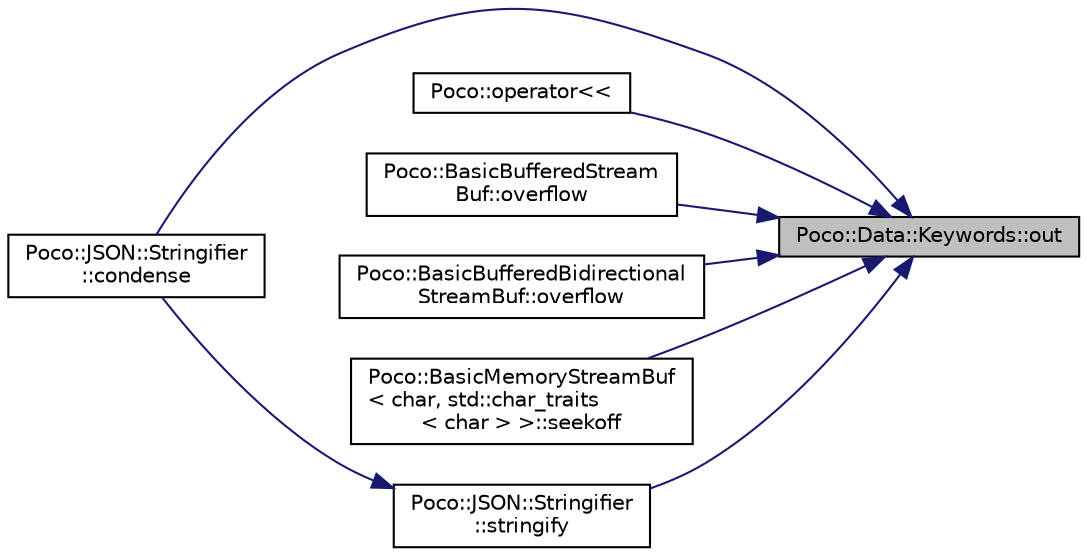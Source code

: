 digraph "Poco::Data::Keywords::out"
{
 // LATEX_PDF_SIZE
  edge [fontname="Helvetica",fontsize="10",labelfontname="Helvetica",labelfontsize="10"];
  node [fontname="Helvetica",fontsize="10",shape=record];
  rankdir="RL";
  Node1 [label="Poco::Data::Keywords::out",height=0.2,width=0.4,color="black", fillcolor="grey75", style="filled", fontcolor="black",tooltip="Convenience function for a more compact Binding creation."];
  Node1 -> Node2 [dir="back",color="midnightblue",fontsize="10",style="solid",fontname="Helvetica"];
  Node2 [label="Poco::JSON::Stringifier\l::condense",height=0.2,width=0.4,color="black", fillcolor="white", style="filled",URL="$classPoco_1_1JSON_1_1Stringifier.html#a104632ee658dd626d1ffe7b428946771",tooltip=" "];
  Node1 -> Node3 [dir="back",color="midnightblue",fontsize="10",style="solid",fontname="Helvetica"];
  Node3 [label="Poco::operator\<\<",height=0.2,width=0.4,color="black", fillcolor="white", style="filled",URL="$namespacePoco.html#aa1fa6711b34bd1ef78c0f09e994ef339",tooltip=" "];
  Node1 -> Node4 [dir="back",color="midnightblue",fontsize="10",style="solid",fontname="Helvetica"];
  Node4 [label="Poco::BasicBufferedStream\lBuf::overflow",height=0.2,width=0.4,color="black", fillcolor="white", style="filled",URL="$classPoco_1_1BasicBufferedStreamBuf.html#a9f5a4894c3ac9bc10dc59510b53dd0ba",tooltip=" "];
  Node1 -> Node5 [dir="back",color="midnightblue",fontsize="10",style="solid",fontname="Helvetica"];
  Node5 [label="Poco::BasicBufferedBidirectional\lStreamBuf::overflow",height=0.2,width=0.4,color="black", fillcolor="white", style="filled",URL="$classPoco_1_1BasicBufferedBidirectionalStreamBuf.html#aac671a335f33c4047cd2ac3900390938",tooltip=" "];
  Node1 -> Node6 [dir="back",color="midnightblue",fontsize="10",style="solid",fontname="Helvetica"];
  Node6 [label="Poco::BasicMemoryStreamBuf\l\< char, std::char_traits\l\< char \> \>::seekoff",height=0.2,width=0.4,color="black", fillcolor="white", style="filled",URL="$classPoco_1_1BasicMemoryStreamBuf.html#a2b190e99ac9b24f49ed3b238683cf018",tooltip=" "];
  Node1 -> Node7 [dir="back",color="midnightblue",fontsize="10",style="solid",fontname="Helvetica"];
  Node7 [label="Poco::JSON::Stringifier\l::stringify",height=0.2,width=0.4,color="black", fillcolor="white", style="filled",URL="$classPoco_1_1JSON_1_1Stringifier.html#a81b37308b3a2d76268b38cdd978eb30b",tooltip=" "];
  Node7 -> Node2 [dir="back",color="midnightblue",fontsize="10",style="solid",fontname="Helvetica"];
}
